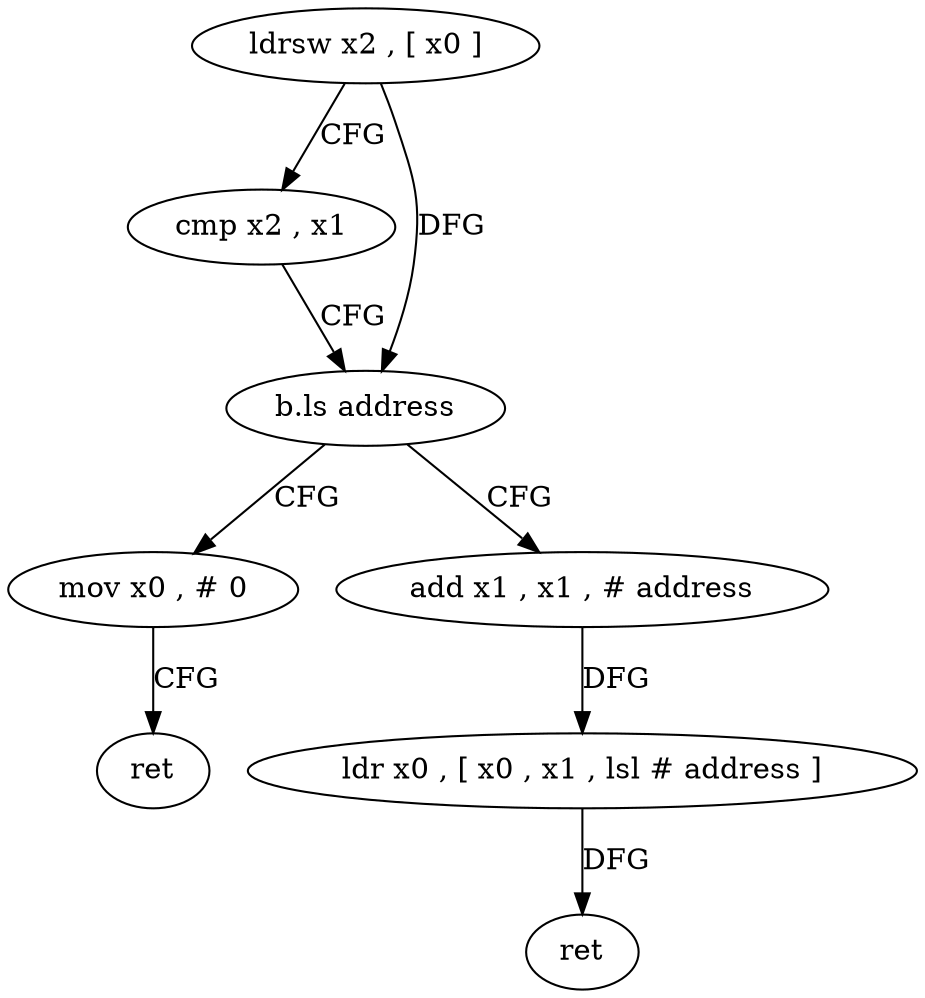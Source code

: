 digraph "func" {
"142304" [label = "ldrsw x2 , [ x0 ]" ]
"142308" [label = "cmp x2 , x1" ]
"142312" [label = "b.ls address" ]
"142328" [label = "mov x0 , # 0" ]
"142316" [label = "add x1 , x1 , # address" ]
"142332" [label = "ret" ]
"142320" [label = "ldr x0 , [ x0 , x1 , lsl # address ]" ]
"142324" [label = "ret" ]
"142304" -> "142308" [ label = "CFG" ]
"142304" -> "142312" [ label = "DFG" ]
"142308" -> "142312" [ label = "CFG" ]
"142312" -> "142328" [ label = "CFG" ]
"142312" -> "142316" [ label = "CFG" ]
"142328" -> "142332" [ label = "CFG" ]
"142316" -> "142320" [ label = "DFG" ]
"142320" -> "142324" [ label = "DFG" ]
}
